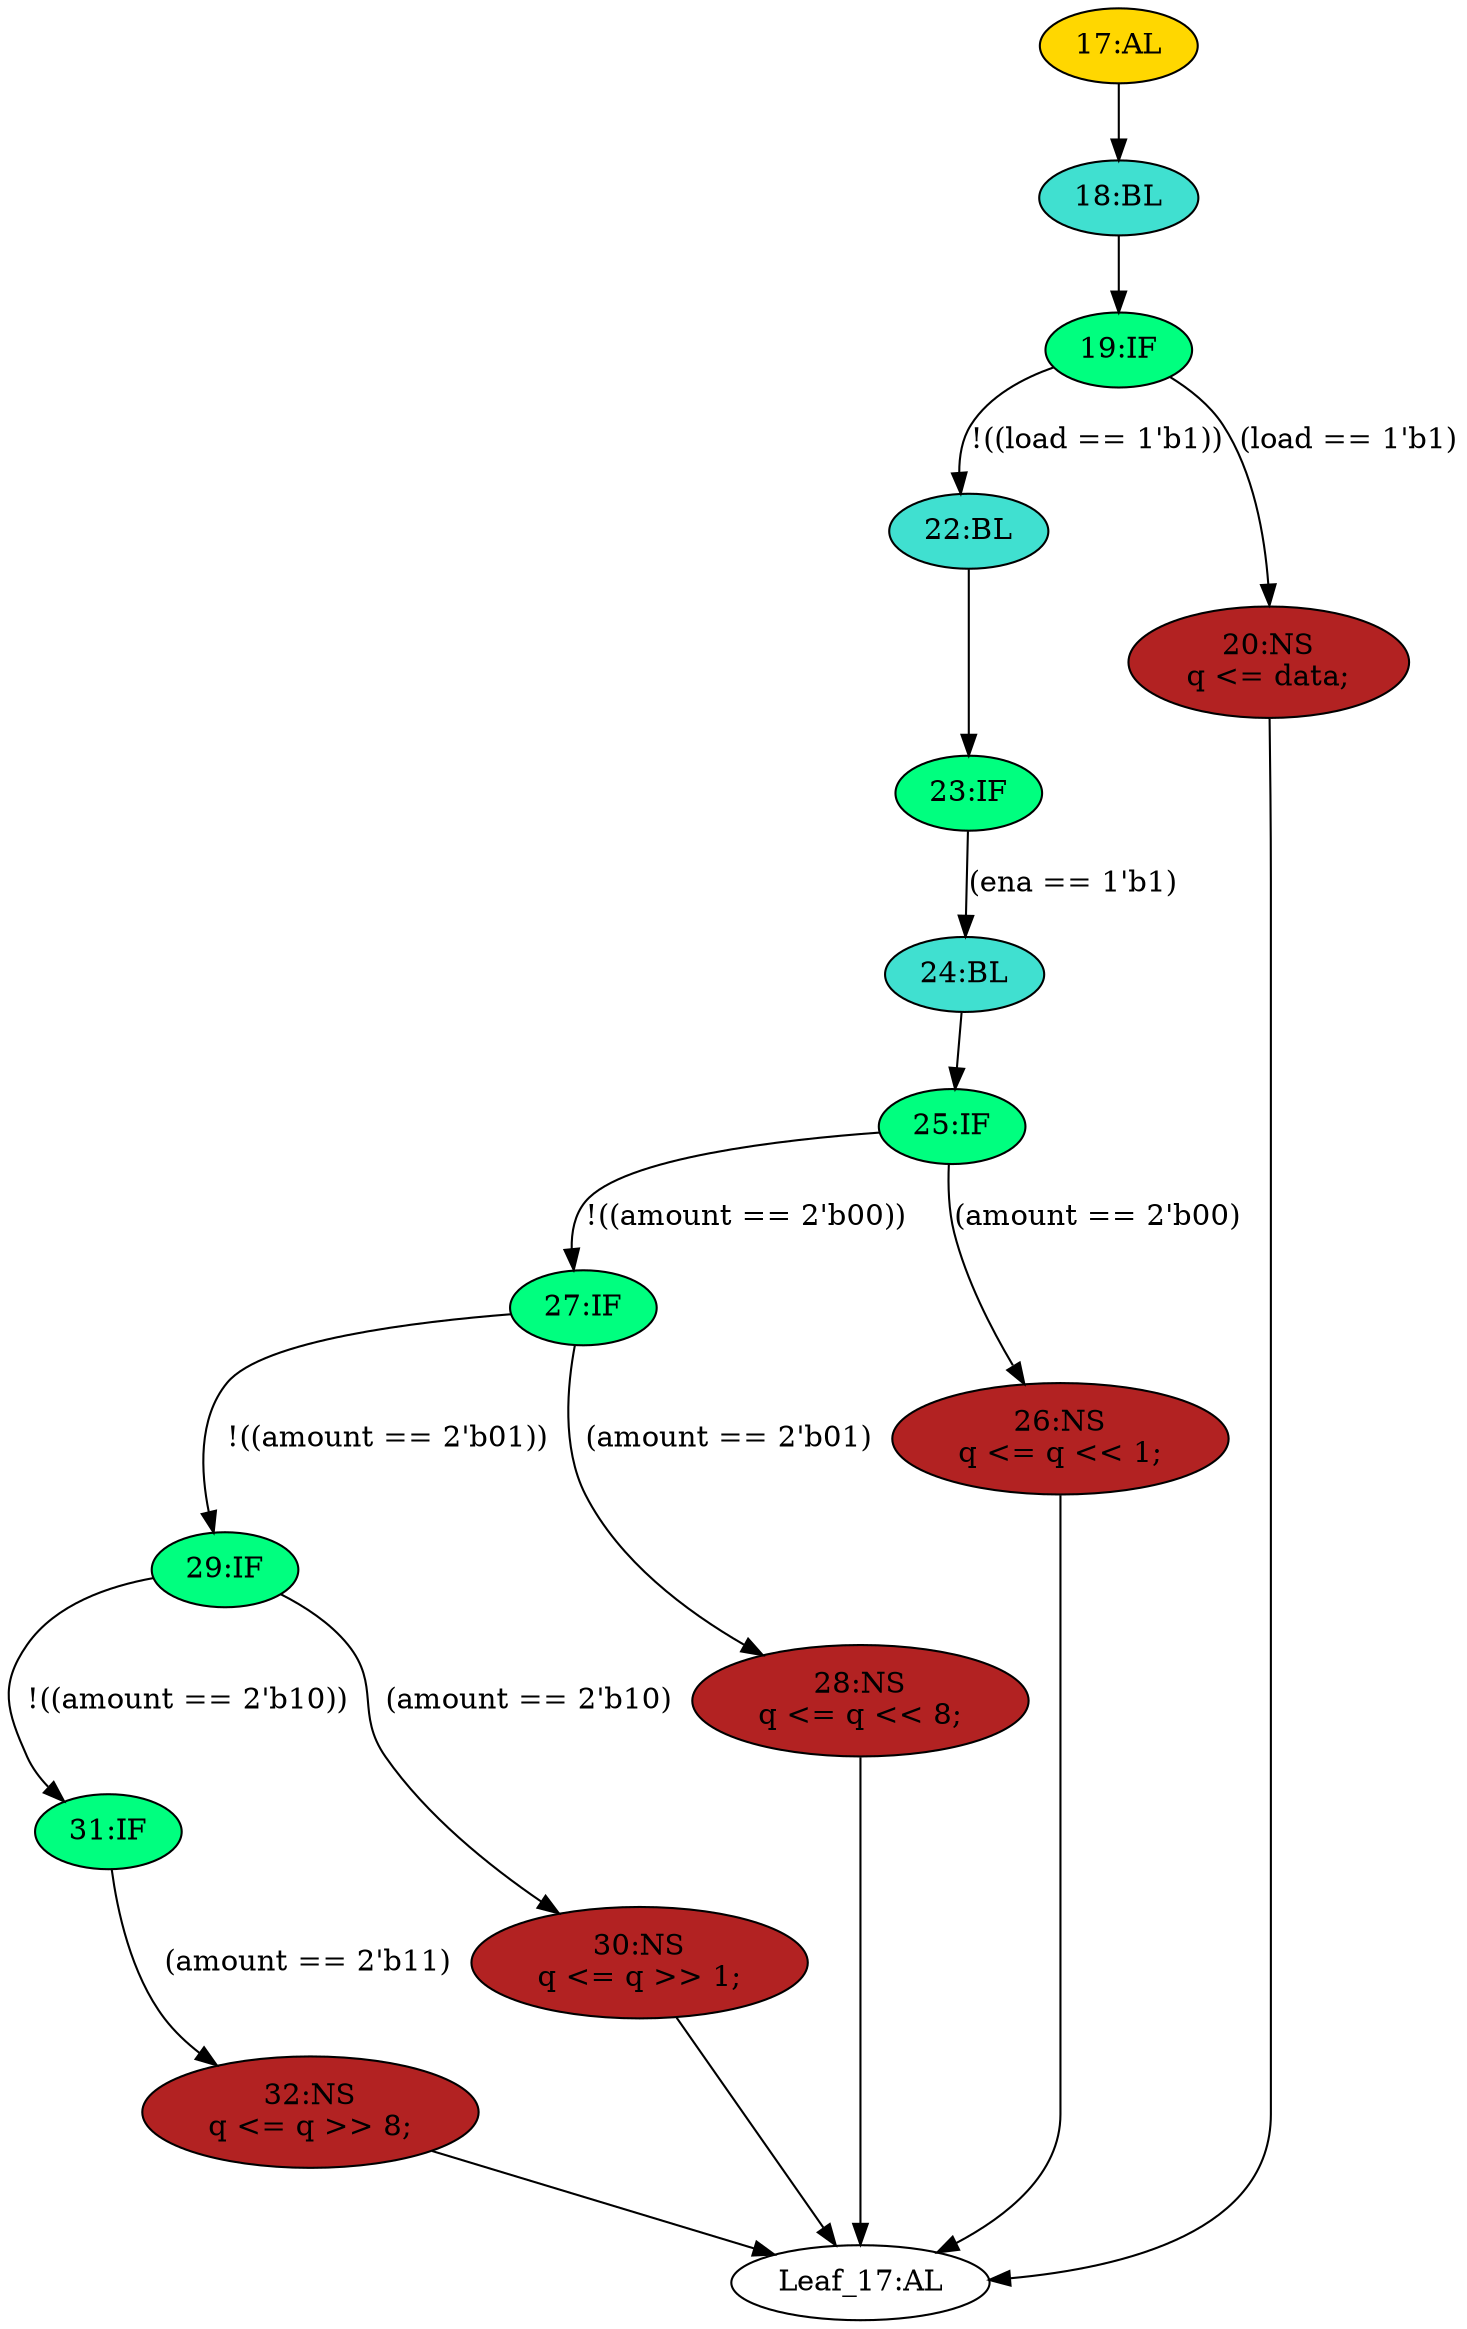 strict digraph "" {
	node [label="\N"];
	"17:AL"	[ast="<pyverilog.vparser.ast.Always object at 0x7f95518f0a50>",
		clk_sens=True,
		fillcolor=gold,
		label="17:AL",
		sens="['clk']",
		statements="[]",
		style=filled,
		typ=Always,
		use_var="['load', 'ena', 'amount', 'data', 'q']"];
	"18:BL"	[ast="<pyverilog.vparser.ast.Block object at 0x7f95518f0c10>",
		fillcolor=turquoise,
		label="18:BL",
		statements="[]",
		style=filled,
		typ=Block];
	"17:AL" -> "18:BL"	[cond="[]",
		lineno=None];
	"23:IF"	[ast="<pyverilog.vparser.ast.IfStatement object at 0x7f95518f0d10>",
		fillcolor=springgreen,
		label="23:IF",
		statements="[]",
		style=filled,
		typ=IfStatement];
	"24:BL"	[ast="<pyverilog.vparser.ast.Block object at 0x7f95518f0d90>",
		fillcolor=turquoise,
		label="24:BL",
		statements="[]",
		style=filled,
		typ=Block];
	"23:IF" -> "24:BL"	[cond="['ena']",
		label="(ena == 1'b1)",
		lineno=23];
	"25:IF"	[ast="<pyverilog.vparser.ast.IfStatement object at 0x7f95518f0dd0>",
		fillcolor=springgreen,
		label="25:IF",
		statements="[]",
		style=filled,
		typ=IfStatement];
	"24:BL" -> "25:IF"	[cond="[]",
		lineno=None];
	"27:IF"	[ast="<pyverilog.vparser.ast.IfStatement object at 0x7f95518f0e10>",
		fillcolor=springgreen,
		label="27:IF",
		statements="[]",
		style=filled,
		typ=IfStatement];
	"29:IF"	[ast="<pyverilog.vparser.ast.IfStatement object at 0x7f95518f0e50>",
		fillcolor=springgreen,
		label="29:IF",
		statements="[]",
		style=filled,
		typ=IfStatement];
	"27:IF" -> "29:IF"	[cond="['amount']",
		label="!((amount == 2'b01))",
		lineno=27];
	"28:NS"	[ast="<pyverilog.vparser.ast.NonblockingSubstitution object at 0x7f95518dc450>",
		fillcolor=firebrick,
		label="28:NS
q <= q << 8;",
		statements="[<pyverilog.vparser.ast.NonblockingSubstitution object at 0x7f95518dc450>]",
		style=filled,
		typ=NonblockingSubstitution];
	"27:IF" -> "28:NS"	[cond="['amount']",
		label="(amount == 2'b01)",
		lineno=27];
	"31:IF"	[ast="<pyverilog.vparser.ast.IfStatement object at 0x7f95518f0e90>",
		fillcolor=springgreen,
		label="31:IF",
		statements="[]",
		style=filled,
		typ=IfStatement];
	"29:IF" -> "31:IF"	[cond="['amount']",
		label="!((amount == 2'b10))",
		lineno=29];
	"30:NS"	[ast="<pyverilog.vparser.ast.NonblockingSubstitution object at 0x7f95518dc1d0>",
		fillcolor=firebrick,
		label="30:NS
q <= q >> 1;",
		statements="[<pyverilog.vparser.ast.NonblockingSubstitution object at 0x7f95518dc1d0>]",
		style=filled,
		typ=NonblockingSubstitution];
	"29:IF" -> "30:NS"	[cond="['amount']",
		label="(amount == 2'b10)",
		lineno=29];
	"22:BL"	[ast="<pyverilog.vparser.ast.Block object at 0x7f95518f0cd0>",
		fillcolor=turquoise,
		label="22:BL",
		statements="[]",
		style=filled,
		typ=Block];
	"22:BL" -> "23:IF"	[cond="[]",
		lineno=None];
	"32:NS"	[ast="<pyverilog.vparser.ast.NonblockingSubstitution object at 0x7f95518f0ed0>",
		fillcolor=firebrick,
		label="32:NS
q <= q >> 8;",
		statements="[<pyverilog.vparser.ast.NonblockingSubstitution object at 0x7f95518f0ed0>]",
		style=filled,
		typ=NonblockingSubstitution];
	"Leaf_17:AL"	[def_var="['q']",
		label="Leaf_17:AL"];
	"32:NS" -> "Leaf_17:AL"	[cond="[]",
		lineno=None];
	"28:NS" -> "Leaf_17:AL"	[cond="[]",
		lineno=None];
	"31:IF" -> "32:NS"	[cond="['amount']",
		label="(amount == 2'b11)",
		lineno=31];
	"19:IF"	[ast="<pyverilog.vparser.ast.IfStatement object at 0x7f95518f0c50>",
		fillcolor=springgreen,
		label="19:IF",
		statements="[]",
		style=filled,
		typ=IfStatement];
	"18:BL" -> "19:IF"	[cond="[]",
		lineno=None];
	"30:NS" -> "Leaf_17:AL"	[cond="[]",
		lineno=None];
	"25:IF" -> "27:IF"	[cond="['amount']",
		label="!((amount == 2'b00))",
		lineno=25];
	"26:NS"	[ast="<pyverilog.vparser.ast.NonblockingSubstitution object at 0x7f95518dc6d0>",
		fillcolor=firebrick,
		label="26:NS
q <= q << 1;",
		statements="[<pyverilog.vparser.ast.NonblockingSubstitution object at 0x7f95518dc6d0>]",
		style=filled,
		typ=NonblockingSubstitution];
	"25:IF" -> "26:NS"	[cond="['amount']",
		label="(amount == 2'b00)",
		lineno=25];
	"20:NS"	[ast="<pyverilog.vparser.ast.NonblockingSubstitution object at 0x7f95518dca50>",
		fillcolor=firebrick,
		label="20:NS
q <= data;",
		statements="[<pyverilog.vparser.ast.NonblockingSubstitution object at 0x7f95518dca50>]",
		style=filled,
		typ=NonblockingSubstitution];
	"20:NS" -> "Leaf_17:AL"	[cond="[]",
		lineno=None];
	"26:NS" -> "Leaf_17:AL"	[cond="[]",
		lineno=None];
	"19:IF" -> "22:BL"	[cond="['load']",
		label="!((load == 1'b1))",
		lineno=19];
	"19:IF" -> "20:NS"	[cond="['load']",
		label="(load == 1'b1)",
		lineno=19];
}
